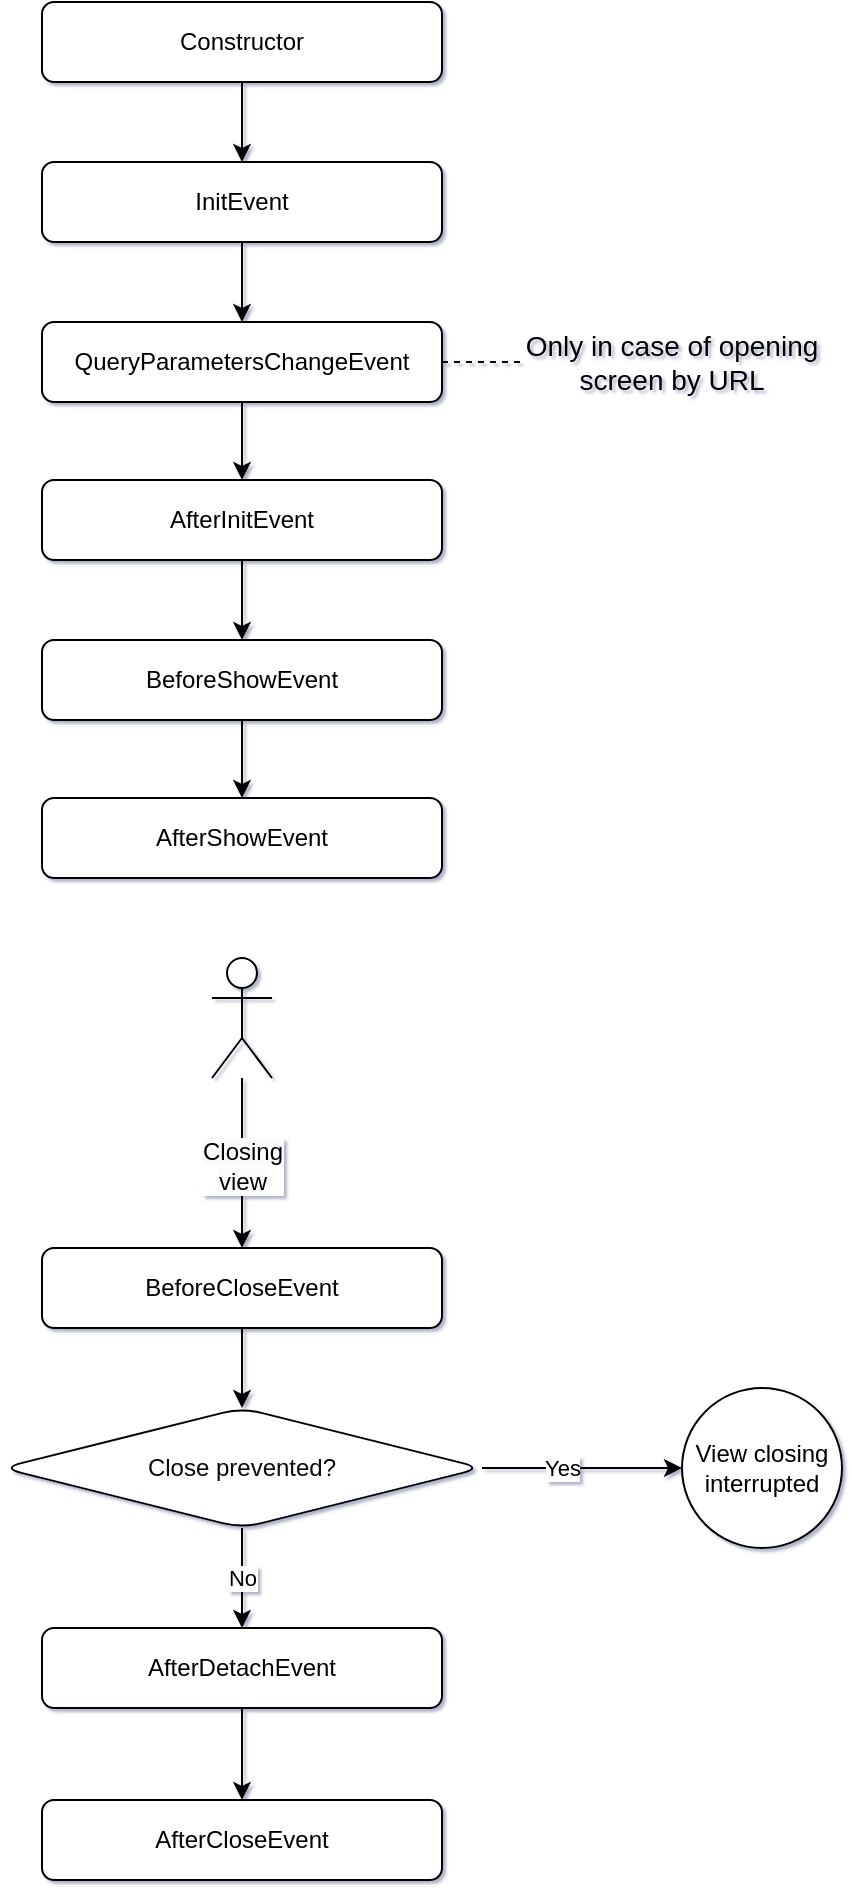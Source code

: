 <mxfile version="24.6.4" type="device">
  <diagram id="C5RBs43oDa-KdzZeNtuy" name="Page-1">
    <mxGraphModel dx="1242" dy="878" grid="1" gridSize="10" guides="1" tooltips="1" connect="1" arrows="1" fold="1" page="1" pageScale="1" pageWidth="827" pageHeight="1169" math="0" shadow="1">
      <root>
        <mxCell id="WIyWlLk6GJQsqaUBKTNV-0" />
        <mxCell id="WIyWlLk6GJQsqaUBKTNV-1" parent="WIyWlLk6GJQsqaUBKTNV-0" />
        <mxCell id="fWMs-AWbwwGjTjC42o2T-5" value="" style="edgeStyle=orthogonalEdgeStyle;rounded=0;orthogonalLoop=1;jettySize=auto;html=1;" parent="WIyWlLk6GJQsqaUBKTNV-1" source="WIyWlLk6GJQsqaUBKTNV-3" target="fWMs-AWbwwGjTjC42o2T-1" edge="1">
          <mxGeometry relative="1" as="geometry" />
        </mxCell>
        <mxCell id="WIyWlLk6GJQsqaUBKTNV-3" value="Constructor" style="rounded=1;whiteSpace=wrap;html=1;fontSize=12;glass=0;strokeWidth=1;shadow=0;" parent="WIyWlLk6GJQsqaUBKTNV-1" vertex="1">
          <mxGeometry x="240" y="41" width="200" height="40" as="geometry" />
        </mxCell>
        <mxCell id="fWMs-AWbwwGjTjC42o2T-3" value="" style="edgeStyle=orthogonalEdgeStyle;rounded=0;orthogonalLoop=1;jettySize=auto;html=1;" parent="WIyWlLk6GJQsqaUBKTNV-1" source="fWMs-AWbwwGjTjC42o2T-1" target="fWMs-AWbwwGjTjC42o2T-2" edge="1">
          <mxGeometry relative="1" as="geometry" />
        </mxCell>
        <mxCell id="fWMs-AWbwwGjTjC42o2T-1" value="InitEvent" style="rounded=1;whiteSpace=wrap;html=1;" parent="WIyWlLk6GJQsqaUBKTNV-1" vertex="1">
          <mxGeometry x="240" y="121" width="200" height="40" as="geometry" />
        </mxCell>
        <mxCell id="ozWfR34WY5bY5wLhkfF--1" style="edgeStyle=orthogonalEdgeStyle;rounded=0;orthogonalLoop=1;jettySize=auto;html=1;entryX=0.5;entryY=0;entryDx=0;entryDy=0;" edge="1" parent="WIyWlLk6GJQsqaUBKTNV-1" source="fWMs-AWbwwGjTjC42o2T-2" target="ozWfR34WY5bY5wLhkfF--0">
          <mxGeometry relative="1" as="geometry" />
        </mxCell>
        <mxCell id="fWMs-AWbwwGjTjC42o2T-2" value="QueryParametersChangeEvent" style="whiteSpace=wrap;html=1;rounded=1;" parent="WIyWlLk6GJQsqaUBKTNV-1" vertex="1">
          <mxGeometry x="240" y="201" width="200" height="40" as="geometry" />
        </mxCell>
        <mxCell id="fWMs-AWbwwGjTjC42o2T-39" style="edgeStyle=orthogonalEdgeStyle;rounded=0;orthogonalLoop=1;jettySize=auto;html=1;entryX=0.5;entryY=0;entryDx=0;entryDy=0;" parent="WIyWlLk6GJQsqaUBKTNV-1" source="fWMs-AWbwwGjTjC42o2T-7" target="fWMs-AWbwwGjTjC42o2T-11" edge="1">
          <mxGeometry relative="1" as="geometry" />
        </mxCell>
        <mxCell id="fWMs-AWbwwGjTjC42o2T-7" value="BeforeShowEvent" style="whiteSpace=wrap;html=1;rounded=1;" parent="WIyWlLk6GJQsqaUBKTNV-1" vertex="1">
          <mxGeometry x="240" y="360" width="200" height="40" as="geometry" />
        </mxCell>
        <mxCell id="fWMs-AWbwwGjTjC42o2T-11" value="&lt;span style=&quot;background-color: rgb(255, 255, 255);&quot;&gt;AfterShowEvent&lt;/span&gt;" style="whiteSpace=wrap;html=1;rounded=1;" parent="WIyWlLk6GJQsqaUBKTNV-1" vertex="1">
          <mxGeometry x="240" y="439" width="200" height="40" as="geometry" />
        </mxCell>
        <mxCell id="BLMlpl0zYS9kHrcX5G3V-9" style="edgeStyle=orthogonalEdgeStyle;rounded=0;orthogonalLoop=1;jettySize=auto;html=1;entryX=0.5;entryY=0;entryDx=0;entryDy=0;" parent="WIyWlLk6GJQsqaUBKTNV-1" source="BLMlpl0zYS9kHrcX5G3V-8" target="BLMlpl0zYS9kHrcX5G3V-12" edge="1">
          <mxGeometry relative="1" as="geometry">
            <mxPoint x="340" y="679" as="targetPoint" />
          </mxGeometry>
        </mxCell>
        <mxCell id="BLMlpl0zYS9kHrcX5G3V-10" value="&lt;span style=&quot;font-size: 12px; text-wrap: wrap; background-color: rgb(251, 251, 251);&quot;&gt;Closing view&lt;/span&gt;" style="edgeLabel;html=1;align=center;verticalAlign=middle;resizable=0;points=[];" parent="BLMlpl0zYS9kHrcX5G3V-9" vertex="1" connectable="0">
          <mxGeometry x="-0.162" y="2" relative="1" as="geometry">
            <mxPoint x="-2" y="8" as="offset" />
          </mxGeometry>
        </mxCell>
        <mxCell id="BLMlpl0zYS9kHrcX5G3V-8" value="" style="shape=umlActor;verticalLabelPosition=bottom;verticalAlign=top;html=1;outlineConnect=0;" parent="WIyWlLk6GJQsqaUBKTNV-1" vertex="1">
          <mxGeometry x="325" y="519" width="30" height="60" as="geometry" />
        </mxCell>
        <mxCell id="BLMlpl0zYS9kHrcX5G3V-11" style="edgeStyle=orthogonalEdgeStyle;rounded=0;orthogonalLoop=1;jettySize=auto;html=1;entryX=0.5;entryY=0;entryDx=0;entryDy=0;" parent="WIyWlLk6GJQsqaUBKTNV-1" source="BLMlpl0zYS9kHrcX5G3V-12" target="BLMlpl0zYS9kHrcX5G3V-17" edge="1">
          <mxGeometry relative="1" as="geometry" />
        </mxCell>
        <mxCell id="BLMlpl0zYS9kHrcX5G3V-12" value="BeforeCloseEvent" style="whiteSpace=wrap;html=1;rounded=1;" parent="WIyWlLk6GJQsqaUBKTNV-1" vertex="1">
          <mxGeometry x="240" y="664" width="200" height="40" as="geometry" />
        </mxCell>
        <mxCell id="ozWfR34WY5bY5wLhkfF--4" style="edgeStyle=orthogonalEdgeStyle;rounded=0;orthogonalLoop=1;jettySize=auto;html=1;entryX=0.5;entryY=0;entryDx=0;entryDy=0;" edge="1" parent="WIyWlLk6GJQsqaUBKTNV-1" source="BLMlpl0zYS9kHrcX5G3V-13" target="ozWfR34WY5bY5wLhkfF--3">
          <mxGeometry relative="1" as="geometry" />
        </mxCell>
        <mxCell id="BLMlpl0zYS9kHrcX5G3V-13" value="AfterDetachEvent" style="whiteSpace=wrap;html=1;rounded=1;" parent="WIyWlLk6GJQsqaUBKTNV-1" vertex="1">
          <mxGeometry x="240" y="854" width="200" height="40" as="geometry" />
        </mxCell>
        <mxCell id="BLMlpl0zYS9kHrcX5G3V-14" value="No" style="edgeStyle=orthogonalEdgeStyle;rounded=0;orthogonalLoop=1;jettySize=auto;html=1;entryX=0.5;entryY=0;entryDx=0;entryDy=0;" parent="WIyWlLk6GJQsqaUBKTNV-1" source="BLMlpl0zYS9kHrcX5G3V-17" target="BLMlpl0zYS9kHrcX5G3V-13" edge="1">
          <mxGeometry relative="1" as="geometry" />
        </mxCell>
        <mxCell id="BLMlpl0zYS9kHrcX5G3V-15" style="edgeStyle=orthogonalEdgeStyle;rounded=0;orthogonalLoop=1;jettySize=auto;html=1;entryX=0;entryY=0.5;entryDx=0;entryDy=0;" parent="WIyWlLk6GJQsqaUBKTNV-1" source="BLMlpl0zYS9kHrcX5G3V-17" target="BLMlpl0zYS9kHrcX5G3V-18" edge="1">
          <mxGeometry relative="1" as="geometry" />
        </mxCell>
        <mxCell id="BLMlpl0zYS9kHrcX5G3V-16" value="Yes" style="edgeLabel;html=1;align=center;verticalAlign=middle;resizable=0;points=[];" parent="BLMlpl0zYS9kHrcX5G3V-15" vertex="1" connectable="0">
          <mxGeometry x="-0.02" y="-1" relative="1" as="geometry">
            <mxPoint x="-9" y="-1" as="offset" />
          </mxGeometry>
        </mxCell>
        <mxCell id="BLMlpl0zYS9kHrcX5G3V-17" value="&lt;div style=&quot;background-color:#ffffff;color:#080808&quot;&gt;&lt;pre style=&quot;&quot;&gt;&lt;font style=&quot;font-size: 12px;&quot; face=&quot;Helvetica&quot;&gt;Close prevented?&lt;/font&gt;&lt;/pre&gt;&lt;/div&gt;" style="rhombus;whiteSpace=wrap;html=1;rounded=1;" parent="WIyWlLk6GJQsqaUBKTNV-1" vertex="1">
          <mxGeometry x="220" y="744" width="240" height="60" as="geometry" />
        </mxCell>
        <mxCell id="BLMlpl0zYS9kHrcX5G3V-18" value="View closing interrupted" style="ellipse;whiteSpace=wrap;html=1;rounded=1;" parent="WIyWlLk6GJQsqaUBKTNV-1" vertex="1">
          <mxGeometry x="560" y="734" width="80" height="80" as="geometry" />
        </mxCell>
        <mxCell id="BLMlpl0zYS9kHrcX5G3V-19" value="" style="endArrow=none;dashed=1;html=1;rounded=0;exitX=1;exitY=0.5;exitDx=0;exitDy=0;entryX=0;entryY=0.5;entryDx=0;entryDy=0;" parent="WIyWlLk6GJQsqaUBKTNV-1" source="fWMs-AWbwwGjTjC42o2T-2" target="BLMlpl0zYS9kHrcX5G3V-20" edge="1">
          <mxGeometry width="50" height="50" relative="1" as="geometry">
            <mxPoint x="570" y="260" as="sourcePoint" />
            <mxPoint x="530" y="230" as="targetPoint" />
          </mxGeometry>
        </mxCell>
        <mxCell id="BLMlpl0zYS9kHrcX5G3V-20" value="&lt;span style=&quot;&quot;&gt;Only in case of opening screen by URL&lt;/span&gt;" style="text;html=1;align=center;verticalAlign=middle;whiteSpace=wrap;rounded=0;fontSize=14;labelBackgroundColor=none;" parent="WIyWlLk6GJQsqaUBKTNV-1" vertex="1">
          <mxGeometry x="480" y="189" width="150" height="64" as="geometry" />
        </mxCell>
        <mxCell id="ozWfR34WY5bY5wLhkfF--2" style="edgeStyle=orthogonalEdgeStyle;rounded=0;orthogonalLoop=1;jettySize=auto;html=1;entryX=0.5;entryY=0;entryDx=0;entryDy=0;" edge="1" parent="WIyWlLk6GJQsqaUBKTNV-1" source="ozWfR34WY5bY5wLhkfF--0" target="fWMs-AWbwwGjTjC42o2T-7">
          <mxGeometry relative="1" as="geometry" />
        </mxCell>
        <mxCell id="ozWfR34WY5bY5wLhkfF--0" value="AfterInitEvent" style="rounded=1;whiteSpace=wrap;html=1;" vertex="1" parent="WIyWlLk6GJQsqaUBKTNV-1">
          <mxGeometry x="240" y="280" width="200" height="40" as="geometry" />
        </mxCell>
        <mxCell id="ozWfR34WY5bY5wLhkfF--3" value="AfterCloseEvent" style="whiteSpace=wrap;html=1;rounded=1;" vertex="1" parent="WIyWlLk6GJQsqaUBKTNV-1">
          <mxGeometry x="240" y="940" width="200" height="40" as="geometry" />
        </mxCell>
      </root>
    </mxGraphModel>
  </diagram>
</mxfile>
